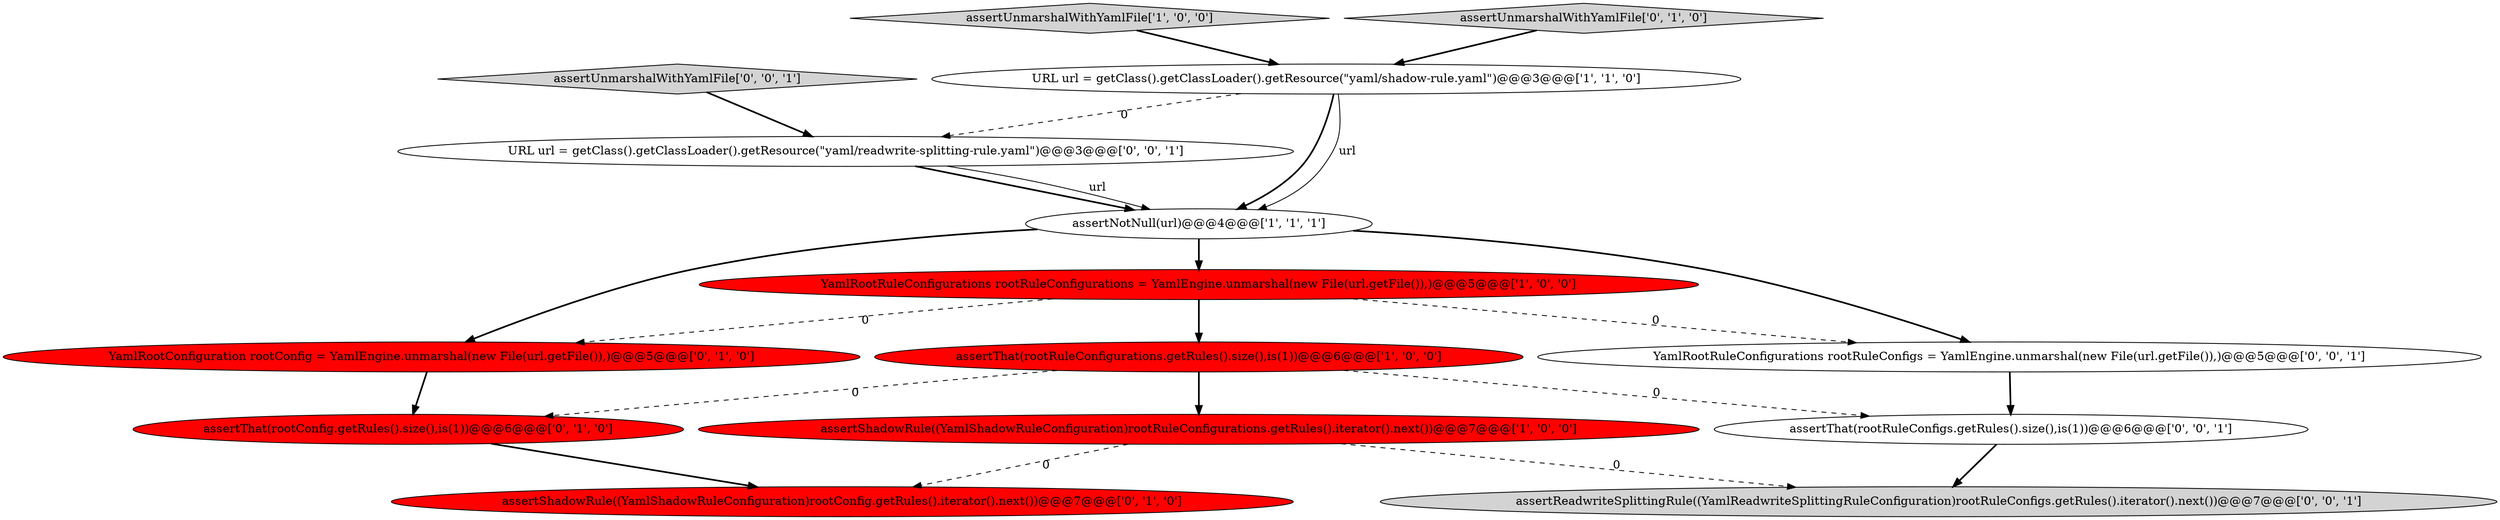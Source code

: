 digraph {
11 [style = filled, label = "YamlRootRuleConfigurations rootRuleConfigs = YamlEngine.unmarshal(new File(url.getFile()),)@@@5@@@['0', '0', '1']", fillcolor = white, shape = ellipse image = "AAA0AAABBB3BBB"];
4 [style = filled, label = "assertUnmarshalWithYamlFile['1', '0', '0']", fillcolor = lightgray, shape = diamond image = "AAA0AAABBB1BBB"];
1 [style = filled, label = "URL url = getClass().getClassLoader().getResource(\"yaml/shadow-rule.yaml\")@@@3@@@['1', '1', '0']", fillcolor = white, shape = ellipse image = "AAA0AAABBB1BBB"];
3 [style = filled, label = "YamlRootRuleConfigurations rootRuleConfigurations = YamlEngine.unmarshal(new File(url.getFile()),)@@@5@@@['1', '0', '0']", fillcolor = red, shape = ellipse image = "AAA1AAABBB1BBB"];
14 [style = filled, label = "assertUnmarshalWithYamlFile['0', '0', '1']", fillcolor = lightgray, shape = diamond image = "AAA0AAABBB3BBB"];
5 [style = filled, label = "assertNotNull(url)@@@4@@@['1', '1', '1']", fillcolor = white, shape = ellipse image = "AAA0AAABBB1BBB"];
7 [style = filled, label = "assertShadowRule((YamlShadowRuleConfiguration)rootConfig.getRules().iterator().next())@@@7@@@['0', '1', '0']", fillcolor = red, shape = ellipse image = "AAA1AAABBB2BBB"];
2 [style = filled, label = "assertThat(rootRuleConfigurations.getRules().size(),is(1))@@@6@@@['1', '0', '0']", fillcolor = red, shape = ellipse image = "AAA1AAABBB1BBB"];
6 [style = filled, label = "assertThat(rootConfig.getRules().size(),is(1))@@@6@@@['0', '1', '0']", fillcolor = red, shape = ellipse image = "AAA1AAABBB2BBB"];
0 [style = filled, label = "assertShadowRule((YamlShadowRuleConfiguration)rootRuleConfigurations.getRules().iterator().next())@@@7@@@['1', '0', '0']", fillcolor = red, shape = ellipse image = "AAA1AAABBB1BBB"];
10 [style = filled, label = "URL url = getClass().getClassLoader().getResource(\"yaml/readwrite-splitting-rule.yaml\")@@@3@@@['0', '0', '1']", fillcolor = white, shape = ellipse image = "AAA0AAABBB3BBB"];
8 [style = filled, label = "assertUnmarshalWithYamlFile['0', '1', '0']", fillcolor = lightgray, shape = diamond image = "AAA0AAABBB2BBB"];
9 [style = filled, label = "YamlRootConfiguration rootConfig = YamlEngine.unmarshal(new File(url.getFile()),)@@@5@@@['0', '1', '0']", fillcolor = red, shape = ellipse image = "AAA1AAABBB2BBB"];
13 [style = filled, label = "assertThat(rootRuleConfigs.getRules().size(),is(1))@@@6@@@['0', '0', '1']", fillcolor = white, shape = ellipse image = "AAA0AAABBB3BBB"];
12 [style = filled, label = "assertReadwriteSplittingRule((YamlReadwriteSplittingRuleConfiguration)rootRuleConfigs.getRules().iterator().next())@@@7@@@['0', '0', '1']", fillcolor = lightgray, shape = ellipse image = "AAA0AAABBB3BBB"];
1->5 [style = bold, label=""];
5->3 [style = bold, label=""];
5->9 [style = bold, label=""];
14->10 [style = bold, label=""];
1->10 [style = dashed, label="0"];
0->12 [style = dashed, label="0"];
9->6 [style = bold, label=""];
1->5 [style = solid, label="url"];
8->1 [style = bold, label=""];
2->0 [style = bold, label=""];
13->12 [style = bold, label=""];
10->5 [style = bold, label=""];
3->2 [style = bold, label=""];
3->9 [style = dashed, label="0"];
2->13 [style = dashed, label="0"];
11->13 [style = bold, label=""];
2->6 [style = dashed, label="0"];
4->1 [style = bold, label=""];
5->11 [style = bold, label=""];
6->7 [style = bold, label=""];
0->7 [style = dashed, label="0"];
3->11 [style = dashed, label="0"];
10->5 [style = solid, label="url"];
}
